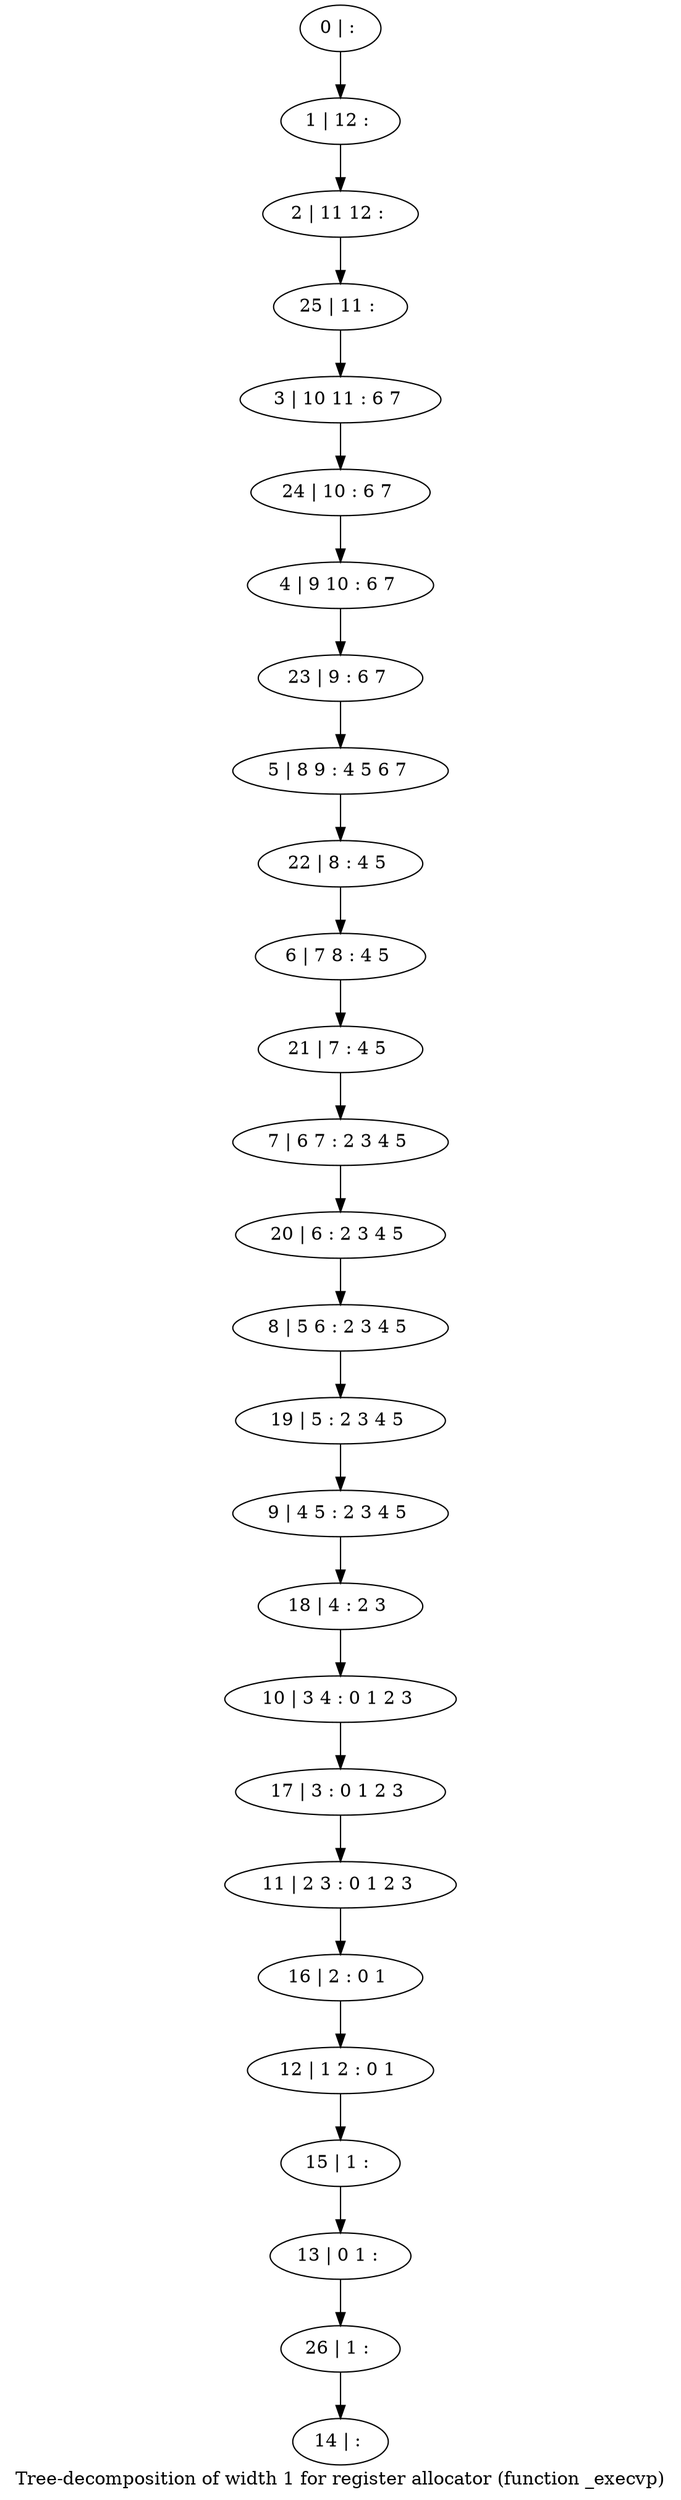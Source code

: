 digraph G {
graph [label="Tree-decomposition of width 1 for register allocator (function _execvp)"]
0[label="0 | : "];
1[label="1 | 12 : "];
2[label="2 | 11 12 : "];
3[label="3 | 10 11 : 6 7 "];
4[label="4 | 9 10 : 6 7 "];
5[label="5 | 8 9 : 4 5 6 7 "];
6[label="6 | 7 8 : 4 5 "];
7[label="7 | 6 7 : 2 3 4 5 "];
8[label="8 | 5 6 : 2 3 4 5 "];
9[label="9 | 4 5 : 2 3 4 5 "];
10[label="10 | 3 4 : 0 1 2 3 "];
11[label="11 | 2 3 : 0 1 2 3 "];
12[label="12 | 1 2 : 0 1 "];
13[label="13 | 0 1 : "];
14[label="14 | : "];
15[label="15 | 1 : "];
16[label="16 | 2 : 0 1 "];
17[label="17 | 3 : 0 1 2 3 "];
18[label="18 | 4 : 2 3 "];
19[label="19 | 5 : 2 3 4 5 "];
20[label="20 | 6 : 2 3 4 5 "];
21[label="21 | 7 : 4 5 "];
22[label="22 | 8 : 4 5 "];
23[label="23 | 9 : 6 7 "];
24[label="24 | 10 : 6 7 "];
25[label="25 | 11 : "];
26[label="26 | 1 : "];
0->1 ;
1->2 ;
15->13 ;
12->15 ;
16->12 ;
11->16 ;
17->11 ;
10->17 ;
18->10 ;
9->18 ;
19->9 ;
8->19 ;
20->8 ;
7->20 ;
21->7 ;
6->21 ;
22->6 ;
5->22 ;
23->5 ;
4->23 ;
24->4 ;
3->24 ;
25->3 ;
2->25 ;
26->14 ;
13->26 ;
}
